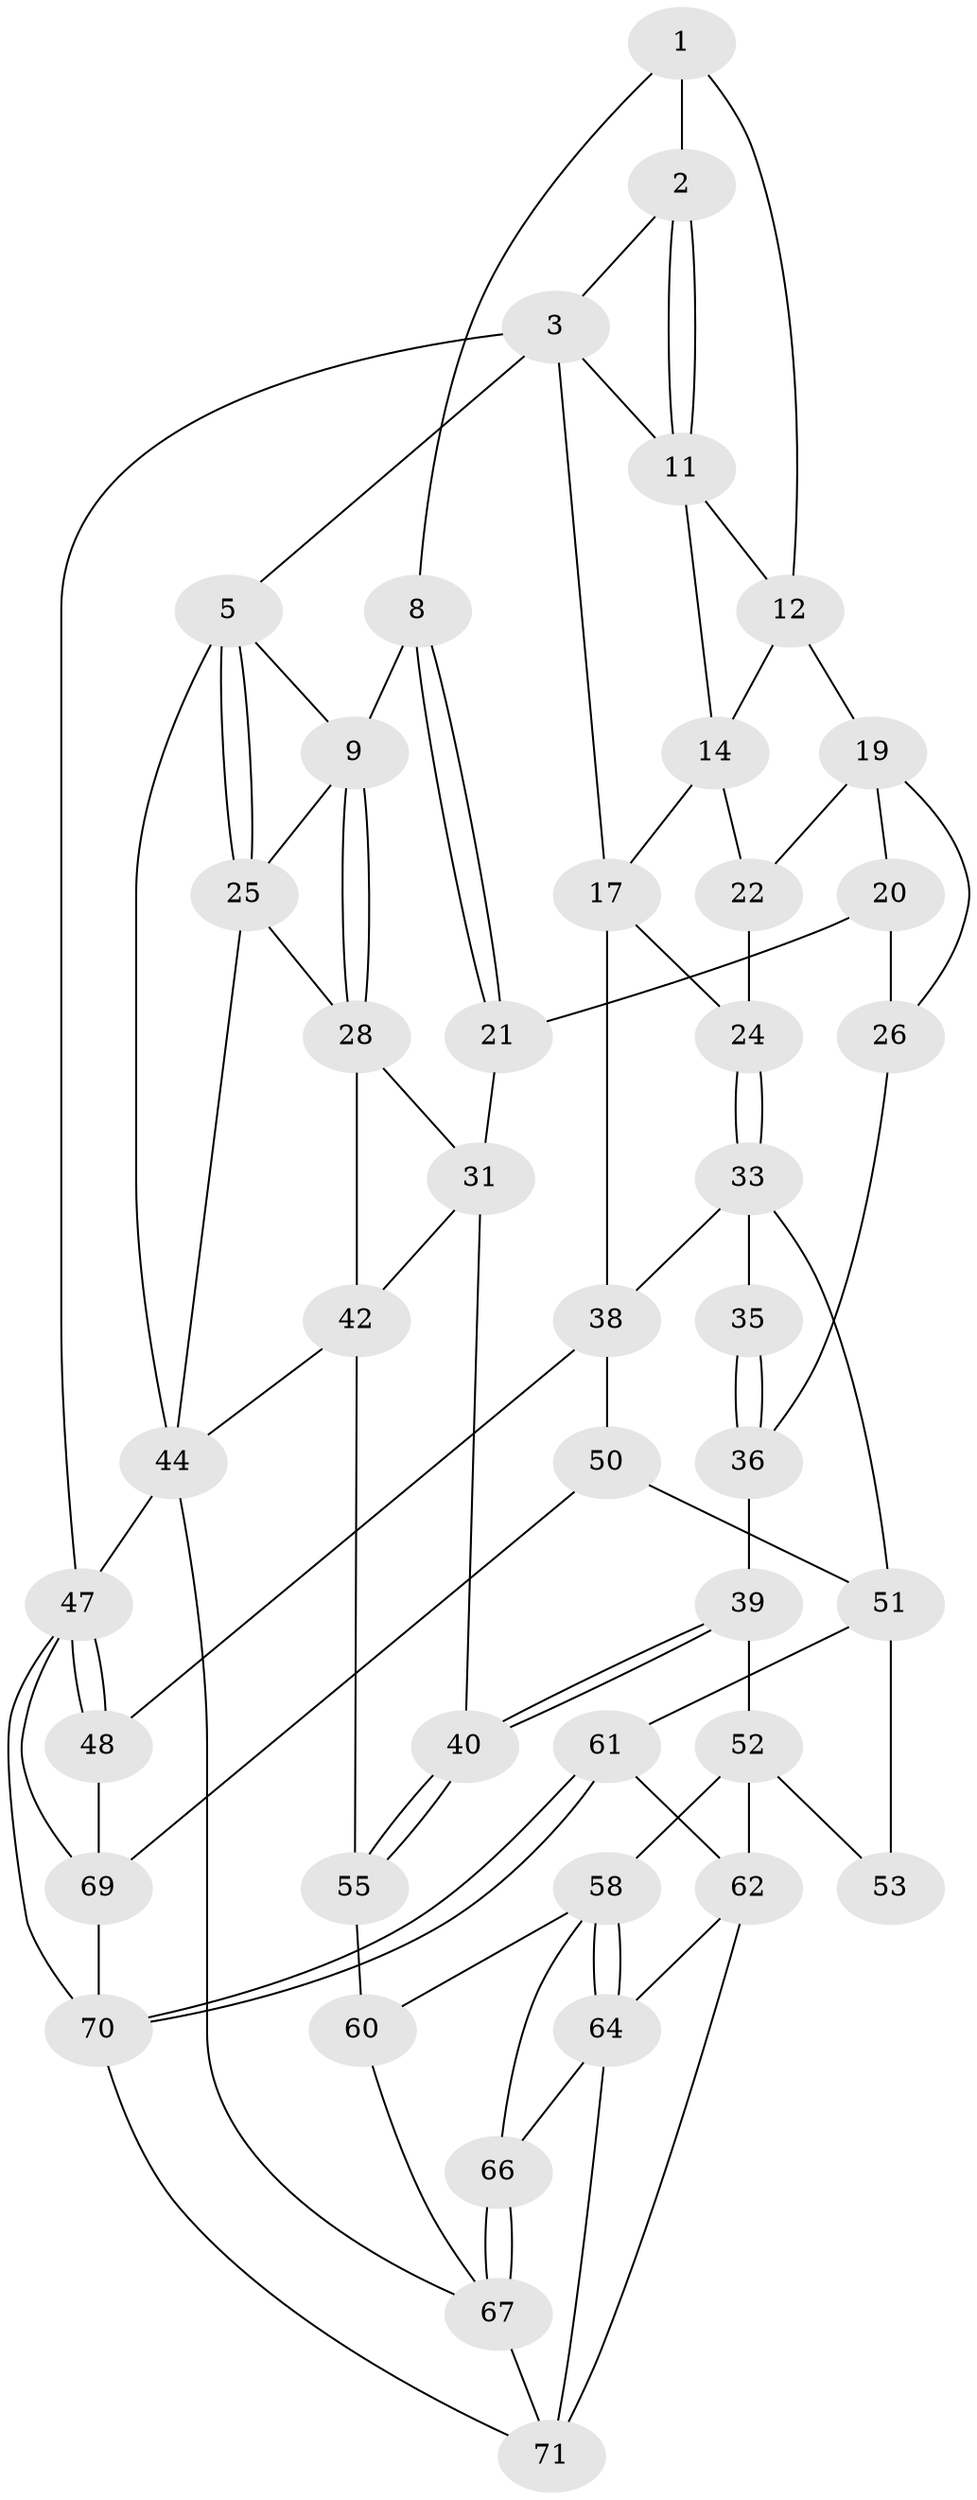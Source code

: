 // original degree distribution, {3: 0.039473684210526314, 4: 0.23684210526315788, 6: 0.23684210526315788, 5: 0.4868421052631579}
// Generated by graph-tools (version 1.1) at 2025/11/02/27/25 16:11:57]
// undirected, 44 vertices, 91 edges
graph export_dot {
graph [start="1"]
  node [color=gray90,style=filled];
  1 [pos="+0.26657912199920514+0",super="+7"];
  2 [pos="+0.3453287643786233+0"];
  3 [pos="+0.8785351556731347+0",super="+4"];
  5 [pos="+0+0",super="+6"];
  8 [pos="+0.21637141662363707+0.2769486317206404"];
  9 [pos="+0.1970542386841573+0.27833759277726966",super="+10"];
  11 [pos="+0.46222086909343146+0.11366219562220069",super="+13"];
  12 [pos="+0.46113523419492597+0.11787721676893581",super="+16"];
  14 [pos="+0.738934663968539+0.15111431345478446",super="+15"];
  17 [pos="+1+0.37601315128015045",super="+18"];
  19 [pos="+0.44122859767229605+0.2559171213613986",super="+23"];
  20 [pos="+0.31576447921354983+0.3039532077639447",super="+27"];
  21 [pos="+0.2504041896722385+0.30038146366551094",super="+30"];
  22 [pos="+0.5825984778774573+0.3391631407448106"];
  24 [pos="+0.709881237225429+0.32984062843607204"];
  25 [pos="+0+0",super="+29"];
  26 [pos="+0.49791170067519996+0.4298007027680528"];
  28 [pos="+0.08476040397510355+0.39635737241680985",super="+32"];
  31 [pos="+0.2878846041510846+0.4988168684368859",super="+41"];
  33 [pos="+0.8128117119893392+0.4946836078835982",super="+34"];
  35 [pos="+0.7434100849576116+0.5331207761909484"];
  36 [pos="+0.7229411720390435+0.5307225022576515",super="+37"];
  38 [pos="+1+0.37635765883843797",super="+49"];
  39 [pos="+0.45654203679177957+0.5967451829759909",super="+46"];
  40 [pos="+0.3136437881369981+0.6114604255897452"];
  42 [pos="+0.11530408821102191+0.5761946512870242",super="+43"];
  44 [pos="+0+0.8258771748822058",super="+45"];
  47 [pos="+1+1",super="+76"];
  48 [pos="+1+1"];
  50 [pos="+0.9152721988417777+0.7473569504068259"];
  51 [pos="+0.79293710832759+0.6290762129198217",super="+54"];
  52 [pos="+0.5042039112334008+0.6669980778954384",super="+57"];
  53 [pos="+0.6108366785623947+0.648786016983073"];
  55 [pos="+0.3054234023652516+0.6386000987578296",super="+56"];
  58 [pos="+0.40785153737970925+0.7666766438330629",super="+59"];
  60 [pos="+0.3640990831432708+0.7616666427802198",super="+65"];
  61 [pos="+0.6710014493536008+0.8025642648748252"];
  62 [pos="+0.5864200195648899+0.8117420536402792",super="+63"];
  64 [pos="+0.4556146923768584+0.8723658934096296",super="+68"];
  66 [pos="+0.39565683356908055+0.8675345200035729"];
  67 [pos="+0.28580385882016957+0.8929638914802779",super="+72"];
  69 [pos="+0.7705166277341661+0.8812818871355993",super="+75"];
  70 [pos="+0.725867897480517+0.8636948706157822",super="+74"];
  71 [pos="+0.26435571684694287+1",super="+73"];
  1 -- 2;
  1 -- 8;
  1 -- 12;
  2 -- 3;
  2 -- 11;
  2 -- 11;
  3 -- 11;
  3 -- 17;
  3 -- 5;
  3 -- 47;
  5 -- 25;
  5 -- 25;
  5 -- 9;
  5 -- 44;
  8 -- 9;
  8 -- 21;
  8 -- 21;
  9 -- 28;
  9 -- 28;
  9 -- 25;
  11 -- 12;
  11 -- 14;
  12 -- 19;
  12 -- 14;
  14 -- 17;
  14 -- 22;
  17 -- 38;
  17 -- 24;
  19 -- 20;
  19 -- 26;
  19 -- 22;
  20 -- 21 [weight=2];
  20 -- 26;
  21 -- 31;
  22 -- 24;
  24 -- 33;
  24 -- 33;
  25 -- 28;
  25 -- 44;
  26 -- 36;
  28 -- 42;
  28 -- 31;
  31 -- 40;
  31 -- 42;
  33 -- 38;
  33 -- 51;
  33 -- 35;
  35 -- 36;
  35 -- 36;
  36 -- 39 [weight=2];
  38 -- 48;
  38 -- 50;
  39 -- 40;
  39 -- 40;
  39 -- 52;
  40 -- 55;
  40 -- 55;
  42 -- 44;
  42 -- 55;
  44 -- 67;
  44 -- 47;
  47 -- 48;
  47 -- 48;
  47 -- 69;
  47 -- 70;
  48 -- 69;
  50 -- 51;
  50 -- 69;
  51 -- 61;
  51 -- 53;
  52 -- 53;
  52 -- 58;
  52 -- 62;
  55 -- 60 [weight=2];
  58 -- 64;
  58 -- 64;
  58 -- 60;
  58 -- 66;
  60 -- 67;
  61 -- 62;
  61 -- 70;
  61 -- 70;
  62 -- 64;
  62 -- 71;
  64 -- 66;
  64 -- 71;
  66 -- 67;
  66 -- 67;
  67 -- 71;
  69 -- 70;
  70 -- 71;
}
